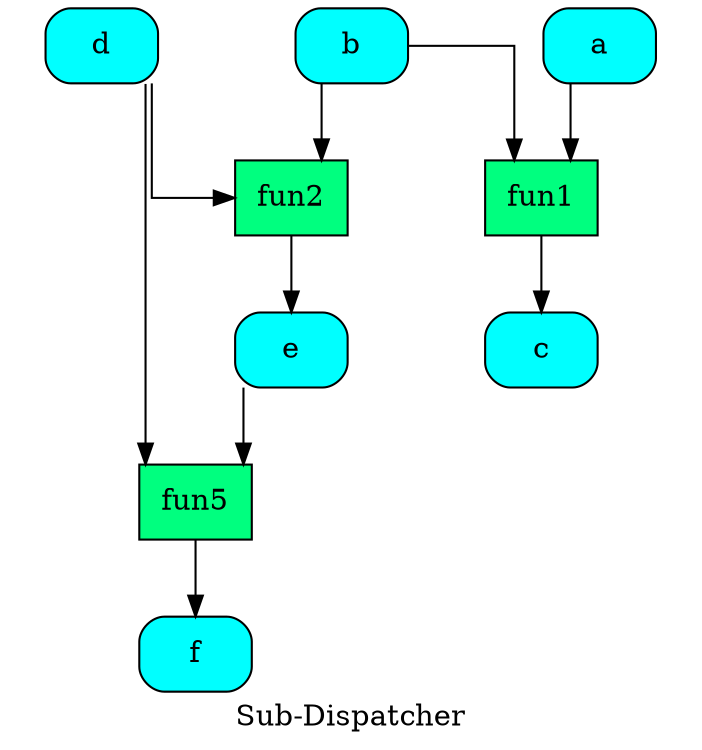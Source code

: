 digraph "Sub-Dispatcher" {
	graph [ratio=1]
	node [style=filled]
	splines = ortho
	label = "Sub-Dispatcher"
		"Sub-Dispatcher_-7481039629146005952" [label="{ fun5  }" fillcolor=springgreen shape=record]
		"Sub-Dispatcher_-448473574055771119" [label="{ f  }" fillcolor=cyan shape=Mrecord]
		"Sub-Dispatcher_5731122394292607163" [label="{ b  }" fillcolor=cyan shape=Mrecord]
		"Sub-Dispatcher_5321415535369325078" [label="{ fun1  }" fillcolor=springgreen shape=record]
		"Sub-Dispatcher_5471397706553619705" [label="{ d  }" fillcolor=cyan shape=Mrecord]
		"Sub-Dispatcher_6978204315916669291" [label="{ a  }" fillcolor=cyan shape=Mrecord]
		"Sub-Dispatcher_-9068828303841174803" [label="{ c  }" fillcolor=cyan shape=Mrecord]
		"Sub-Dispatcher_336007812384011630" [label="{ e  }" fillcolor=cyan shape=Mrecord]
		"Sub-Dispatcher_8713580508826828349" [label="{ fun2  }" fillcolor=springgreen shape=record]
			"Sub-Dispatcher_-7481039629146005952" -> "Sub-Dispatcher_-448473574055771119"
			"Sub-Dispatcher_5731122394292607163" -> "Sub-Dispatcher_8713580508826828349"
			"Sub-Dispatcher_5731122394292607163" -> "Sub-Dispatcher_5321415535369325078"
			"Sub-Dispatcher_5321415535369325078" -> "Sub-Dispatcher_-9068828303841174803"
			"Sub-Dispatcher_5471397706553619705" -> "Sub-Dispatcher_-7481039629146005952"
			"Sub-Dispatcher_5471397706553619705" -> "Sub-Dispatcher_8713580508826828349"
			"Sub-Dispatcher_6978204315916669291" -> "Sub-Dispatcher_5321415535369325078"
			"Sub-Dispatcher_336007812384011630" -> "Sub-Dispatcher_-7481039629146005952"
			"Sub-Dispatcher_8713580508826828349" -> "Sub-Dispatcher_336007812384011630"
}